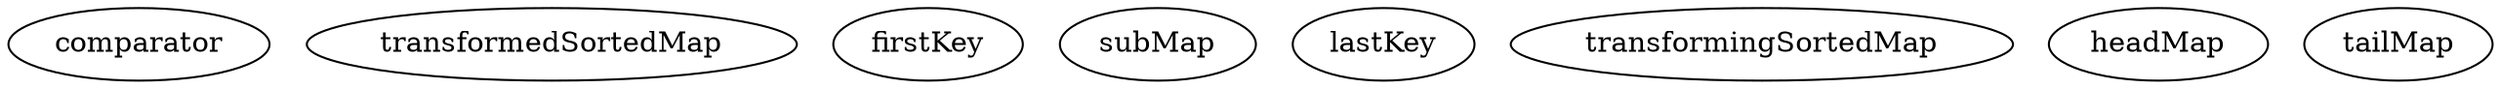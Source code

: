 digraph G {
comparator;
transformedSortedMap;
firstKey;
subMap;
lastKey;
transformingSortedMap;
headMap;
tailMap;
}